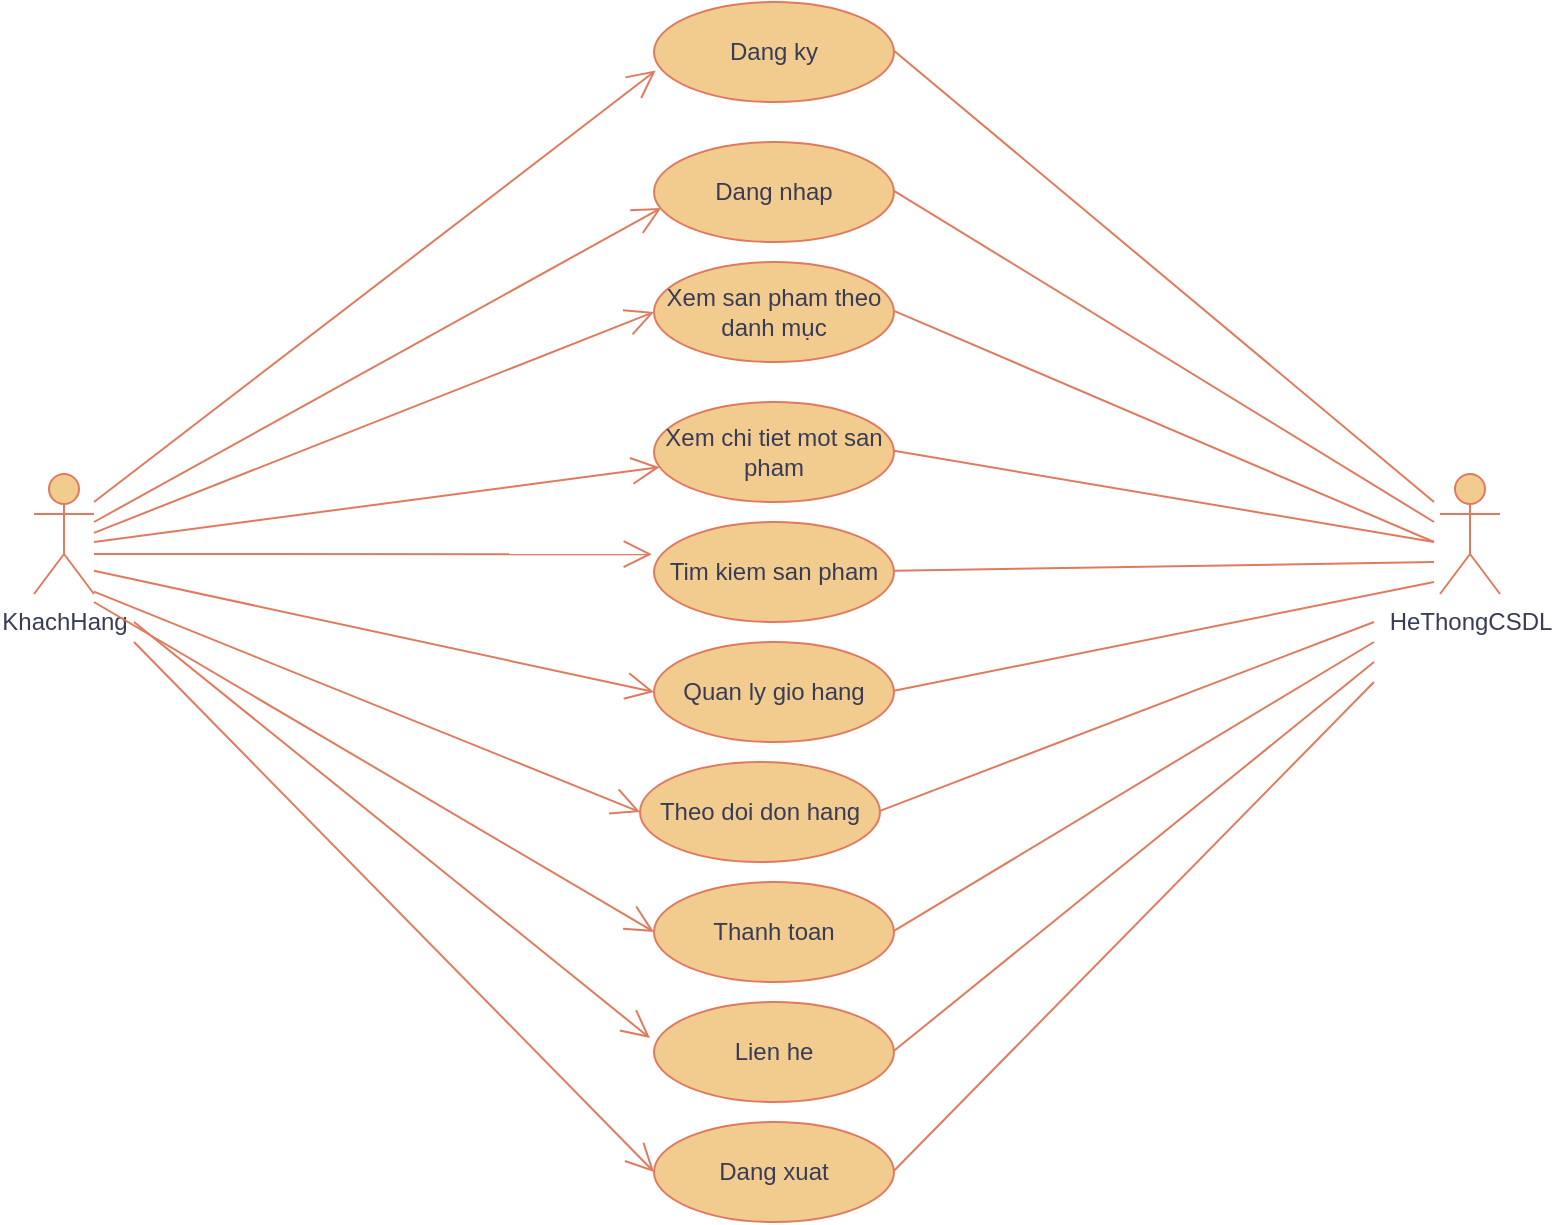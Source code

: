 <mxfile version="27.0.6">
  <diagram name="Trang-1" id="qPCSpmwevU_B9GJ8JTcX">
    <mxGraphModel grid="1" page="1" gridSize="10" guides="1" tooltips="1" connect="1" arrows="1" fold="1" pageScale="1" pageWidth="827" pageHeight="1169" math="0" shadow="0">
      <root>
        <mxCell id="0" />
        <mxCell id="1" parent="0" />
        <mxCell id="4seNNqvkDYJwsG72tz4Y-1" value="KhachHang" style="shape=umlActor;verticalLabelPosition=bottom;verticalAlign=top;html=1;outlineConnect=0;textShadow=0;labelBorderColor=none;labelBackgroundColor=none;fillColor=#F2CC8F;strokeColor=#E07A5F;fontColor=#393C56;" vertex="1" parent="1">
          <mxGeometry x="50" y="426" width="30" height="60" as="geometry" />
        </mxCell>
        <mxCell id="4seNNqvkDYJwsG72tz4Y-3" value="HeThongCSDL" style="shape=umlActor;verticalLabelPosition=bottom;verticalAlign=top;html=1;outlineConnect=0;textShadow=0;labelBorderColor=none;labelBackgroundColor=none;fillColor=#F2CC8F;strokeColor=#E07A5F;fontColor=#393C56;" vertex="1" parent="1">
          <mxGeometry x="753" y="426" width="30" height="60" as="geometry" />
        </mxCell>
        <mxCell id="4seNNqvkDYJwsG72tz4Y-4" value="Dang nhap" style="ellipse;whiteSpace=wrap;html=1;labelBackgroundColor=none;fillColor=#F2CC8F;strokeColor=#E07A5F;fontColor=#393C56;" vertex="1" parent="1">
          <mxGeometry x="360" y="260" width="120" height="50" as="geometry" />
        </mxCell>
        <mxCell id="4seNNqvkDYJwsG72tz4Y-5" value="Xem san pham theo danh mục" style="ellipse;whiteSpace=wrap;html=1;labelBackgroundColor=none;fillColor=#F2CC8F;strokeColor=#E07A5F;fontColor=#393C56;" vertex="1" parent="1">
          <mxGeometry x="360" y="320" width="120" height="50" as="geometry" />
        </mxCell>
        <mxCell id="4seNNqvkDYJwsG72tz4Y-6" value="Xem chi tiet mot san pham" style="ellipse;whiteSpace=wrap;html=1;labelBackgroundColor=none;fillColor=#F2CC8F;strokeColor=#E07A5F;fontColor=#393C56;" vertex="1" parent="1">
          <mxGeometry x="360" y="390" width="120" height="50" as="geometry" />
        </mxCell>
        <mxCell id="4seNNqvkDYJwsG72tz4Y-7" value="Tim kiem san pham" style="ellipse;whiteSpace=wrap;html=1;labelBackgroundColor=none;fillColor=#F2CC8F;strokeColor=#E07A5F;fontColor=#393C56;" vertex="1" parent="1">
          <mxGeometry x="360" y="450" width="120" height="50" as="geometry" />
        </mxCell>
        <mxCell id="4seNNqvkDYJwsG72tz4Y-8" value="Quan ly gio hang" style="ellipse;whiteSpace=wrap;html=1;labelBackgroundColor=none;fillColor=#F2CC8F;strokeColor=#E07A5F;fontColor=#393C56;" vertex="1" parent="1">
          <mxGeometry x="360" y="510" width="120" height="50" as="geometry" />
        </mxCell>
        <mxCell id="4seNNqvkDYJwsG72tz4Y-9" value="Theo doi don hang" style="ellipse;whiteSpace=wrap;html=1;labelBackgroundColor=none;fillColor=#F2CC8F;strokeColor=#E07A5F;fontColor=#393C56;" vertex="1" parent="1">
          <mxGeometry x="353" y="570" width="120" height="50" as="geometry" />
        </mxCell>
        <mxCell id="4seNNqvkDYJwsG72tz4Y-10" value="Thanh toan" style="ellipse;whiteSpace=wrap;html=1;labelBackgroundColor=none;fillColor=#F2CC8F;strokeColor=#E07A5F;fontColor=#393C56;" vertex="1" parent="1">
          <mxGeometry x="360" y="630" width="120" height="50" as="geometry" />
        </mxCell>
        <mxCell id="4seNNqvkDYJwsG72tz4Y-11" value="Lien he" style="ellipse;whiteSpace=wrap;html=1;labelBackgroundColor=none;fillColor=#F2CC8F;strokeColor=#E07A5F;fontColor=#393C56;" vertex="1" parent="1">
          <mxGeometry x="360" y="690" width="120" height="50" as="geometry" />
        </mxCell>
        <mxCell id="4seNNqvkDYJwsG72tz4Y-12" value="Dang ky" style="ellipse;whiteSpace=wrap;html=1;labelBackgroundColor=none;fillColor=#F2CC8F;strokeColor=#E07A5F;fontColor=#393C56;" vertex="1" parent="1">
          <mxGeometry x="360" y="190" width="120" height="50" as="geometry" />
        </mxCell>
        <mxCell id="4seNNqvkDYJwsG72tz4Y-52" value="Dang xuat" style="ellipse;whiteSpace=wrap;html=1;labelBackgroundColor=none;fillColor=#F2CC8F;strokeColor=#E07A5F;fontColor=#393C56;" vertex="1" parent="1">
          <mxGeometry x="360" y="750" width="120" height="50" as="geometry" />
        </mxCell>
        <mxCell id="4seNNqvkDYJwsG72tz4Y-54" value="" style="endArrow=open;endFill=1;endSize=12;html=1;rounded=0;entryX=0.007;entryY=0.685;entryDx=0;entryDy=0;entryPerimeter=0;labelBackgroundColor=none;strokeColor=#E07A5F;fontColor=default;" edge="1" parent="1" target="4seNNqvkDYJwsG72tz4Y-12">
          <mxGeometry width="160" relative="1" as="geometry">
            <mxPoint x="80" y="440" as="sourcePoint" />
            <mxPoint x="240" y="440" as="targetPoint" />
          </mxGeometry>
        </mxCell>
        <mxCell id="4seNNqvkDYJwsG72tz4Y-55" value="" style="endArrow=open;endFill=1;endSize=12;html=1;rounded=0;entryX=0.03;entryY=0.659;entryDx=0;entryDy=0;entryPerimeter=0;labelBackgroundColor=none;strokeColor=#E07A5F;fontColor=default;" edge="1" parent="1" target="4seNNqvkDYJwsG72tz4Y-4">
          <mxGeometry width="160" relative="1" as="geometry">
            <mxPoint x="80" y="450" as="sourcePoint" />
            <mxPoint x="240" y="450" as="targetPoint" />
          </mxGeometry>
        </mxCell>
        <mxCell id="4seNNqvkDYJwsG72tz4Y-56" value="" style="endArrow=open;endFill=1;endSize=12;html=1;rounded=0;entryX=0;entryY=0.5;entryDx=0;entryDy=0;labelBackgroundColor=none;strokeColor=#E07A5F;fontColor=default;" edge="1" parent="1" target="4seNNqvkDYJwsG72tz4Y-5">
          <mxGeometry width="160" relative="1" as="geometry">
            <mxPoint x="80" y="455.41" as="sourcePoint" />
            <mxPoint x="240" y="455.41" as="targetPoint" />
          </mxGeometry>
        </mxCell>
        <mxCell id="4seNNqvkDYJwsG72tz4Y-57" value="" style="endArrow=open;endFill=1;endSize=12;html=1;rounded=0;labelBackgroundColor=none;strokeColor=#E07A5F;fontColor=default;" edge="1" parent="1" target="4seNNqvkDYJwsG72tz4Y-6">
          <mxGeometry width="160" relative="1" as="geometry">
            <mxPoint x="80" y="460" as="sourcePoint" />
            <mxPoint x="240" y="460" as="targetPoint" />
          </mxGeometry>
        </mxCell>
        <mxCell id="4seNNqvkDYJwsG72tz4Y-58" value="" style="endArrow=open;endFill=1;endSize=12;html=1;rounded=0;entryX=-0.009;entryY=0.322;entryDx=0;entryDy=0;entryPerimeter=0;labelBackgroundColor=none;strokeColor=#E07A5F;fontColor=default;" edge="1" parent="1" target="4seNNqvkDYJwsG72tz4Y-7">
          <mxGeometry width="160" relative="1" as="geometry">
            <mxPoint x="80" y="466" as="sourcePoint" />
            <mxPoint x="240" y="470" as="targetPoint" />
          </mxGeometry>
        </mxCell>
        <mxCell id="4seNNqvkDYJwsG72tz4Y-59" value="" style="endArrow=open;endFill=1;endSize=12;html=1;rounded=0;entryX=0;entryY=0.5;entryDx=0;entryDy=0;labelBackgroundColor=none;strokeColor=#E07A5F;fontColor=default;" edge="1" parent="1" target="4seNNqvkDYJwsG72tz4Y-8">
          <mxGeometry width="160" relative="1" as="geometry">
            <mxPoint x="80" y="474.41" as="sourcePoint" />
            <mxPoint x="240" y="474.41" as="targetPoint" />
          </mxGeometry>
        </mxCell>
        <mxCell id="4seNNqvkDYJwsG72tz4Y-60" value="" style="endArrow=open;endFill=1;endSize=12;html=1;rounded=0;entryX=0;entryY=0.5;entryDx=0;entryDy=0;labelBackgroundColor=none;strokeColor=#E07A5F;fontColor=default;" edge="1" parent="1" target="4seNNqvkDYJwsG72tz4Y-10">
          <mxGeometry width="160" relative="1" as="geometry">
            <mxPoint x="80" y="490" as="sourcePoint" />
            <mxPoint x="240" y="490" as="targetPoint" />
          </mxGeometry>
        </mxCell>
        <mxCell id="4seNNqvkDYJwsG72tz4Y-61" value="" style="endArrow=open;endFill=1;endSize=12;html=1;rounded=0;entryX=0;entryY=0.5;entryDx=0;entryDy=0;labelBackgroundColor=none;strokeColor=#E07A5F;fontColor=default;" edge="1" parent="1" target="4seNNqvkDYJwsG72tz4Y-9">
          <mxGeometry width="160" relative="1" as="geometry">
            <mxPoint x="80" y="484.82" as="sourcePoint" />
            <mxPoint x="240" y="484.82" as="targetPoint" />
          </mxGeometry>
        </mxCell>
        <mxCell id="4seNNqvkDYJwsG72tz4Y-62" value="" style="endArrow=open;endFill=1;endSize=12;html=1;rounded=0;entryX=-0.017;entryY=0.36;entryDx=0;entryDy=0;entryPerimeter=0;labelBackgroundColor=none;strokeColor=#E07A5F;fontColor=default;" edge="1" parent="1" target="4seNNqvkDYJwsG72tz4Y-11">
          <mxGeometry width="160" relative="1" as="geometry">
            <mxPoint x="100" y="500" as="sourcePoint" />
            <mxPoint x="260" y="500" as="targetPoint" />
          </mxGeometry>
        </mxCell>
        <mxCell id="4seNNqvkDYJwsG72tz4Y-63" value="" style="endArrow=open;endFill=1;endSize=12;html=1;rounded=0;entryX=0;entryY=0.5;entryDx=0;entryDy=0;labelBackgroundColor=none;strokeColor=#E07A5F;fontColor=default;" edge="1" parent="1" target="4seNNqvkDYJwsG72tz4Y-52">
          <mxGeometry width="160" relative="1" as="geometry">
            <mxPoint x="100" y="510" as="sourcePoint" />
            <mxPoint x="260" y="510" as="targetPoint" />
          </mxGeometry>
        </mxCell>
        <mxCell id="4seNNqvkDYJwsG72tz4Y-71" value="" style="endArrow=none;html=1;rounded=0;labelBackgroundColor=none;strokeColor=#E07A5F;fontColor=default;" edge="1" parent="1">
          <mxGeometry relative="1" as="geometry">
            <mxPoint x="480" y="414.41" as="sourcePoint" />
            <mxPoint x="750" y="460" as="targetPoint" />
          </mxGeometry>
        </mxCell>
        <mxCell id="4seNNqvkDYJwsG72tz4Y-72" value="" style="endArrow=none;html=1;rounded=0;labelBackgroundColor=none;strokeColor=#E07A5F;fontColor=default;" edge="1" parent="1">
          <mxGeometry relative="1" as="geometry">
            <mxPoint x="480" y="474.41" as="sourcePoint" />
            <mxPoint x="750" y="470" as="targetPoint" />
          </mxGeometry>
        </mxCell>
        <mxCell id="4seNNqvkDYJwsG72tz4Y-73" value="" style="endArrow=none;html=1;rounded=0;labelBackgroundColor=none;strokeColor=#E07A5F;fontColor=default;" edge="1" parent="1">
          <mxGeometry relative="1" as="geometry">
            <mxPoint x="480" y="534.41" as="sourcePoint" />
            <mxPoint x="750" y="480" as="targetPoint" />
          </mxGeometry>
        </mxCell>
        <mxCell id="4seNNqvkDYJwsG72tz4Y-74" value="" style="endArrow=none;html=1;rounded=0;labelBackgroundColor=none;strokeColor=#E07A5F;fontColor=default;" edge="1" parent="1">
          <mxGeometry relative="1" as="geometry">
            <mxPoint x="473" y="594.41" as="sourcePoint" />
            <mxPoint x="720" y="500" as="targetPoint" />
          </mxGeometry>
        </mxCell>
        <mxCell id="4seNNqvkDYJwsG72tz4Y-75" value="" style="endArrow=none;html=1;rounded=0;labelBackgroundColor=none;strokeColor=#E07A5F;fontColor=default;" edge="1" parent="1">
          <mxGeometry relative="1" as="geometry">
            <mxPoint x="480" y="654.41" as="sourcePoint" />
            <mxPoint x="720" y="510" as="targetPoint" />
          </mxGeometry>
        </mxCell>
        <mxCell id="4seNNqvkDYJwsG72tz4Y-76" value="" style="endArrow=none;html=1;rounded=0;labelBackgroundColor=none;strokeColor=#E07A5F;fontColor=default;" edge="1" parent="1">
          <mxGeometry relative="1" as="geometry">
            <mxPoint x="480" y="714.41" as="sourcePoint" />
            <mxPoint x="720" y="520" as="targetPoint" />
          </mxGeometry>
        </mxCell>
        <mxCell id="4seNNqvkDYJwsG72tz4Y-77" value="" style="endArrow=none;html=1;rounded=0;labelBackgroundColor=none;strokeColor=#E07A5F;fontColor=default;" edge="1" parent="1">
          <mxGeometry relative="1" as="geometry">
            <mxPoint x="480" y="774.41" as="sourcePoint" />
            <mxPoint x="720" y="530" as="targetPoint" />
          </mxGeometry>
        </mxCell>
        <mxCell id="4seNNqvkDYJwsG72tz4Y-78" value="" style="endArrow=none;html=1;rounded=0;labelBackgroundColor=none;strokeColor=#E07A5F;fontColor=default;" edge="1" parent="1">
          <mxGeometry relative="1" as="geometry">
            <mxPoint x="480" y="344.41" as="sourcePoint" />
            <mxPoint x="750" y="460" as="targetPoint" />
          </mxGeometry>
        </mxCell>
        <mxCell id="4seNNqvkDYJwsG72tz4Y-80" value="" style="endArrow=none;html=1;rounded=0;labelBackgroundColor=none;strokeColor=#E07A5F;fontColor=default;" edge="1" parent="1">
          <mxGeometry relative="1" as="geometry">
            <mxPoint x="480" y="284.41" as="sourcePoint" />
            <mxPoint x="750" y="450" as="targetPoint" />
          </mxGeometry>
        </mxCell>
        <mxCell id="4seNNqvkDYJwsG72tz4Y-81" value="" style="endArrow=none;html=1;rounded=0;labelBackgroundColor=none;strokeColor=#E07A5F;fontColor=default;" edge="1" parent="1">
          <mxGeometry relative="1" as="geometry">
            <mxPoint x="480" y="214.41" as="sourcePoint" />
            <mxPoint x="750" y="440" as="targetPoint" />
          </mxGeometry>
        </mxCell>
      </root>
    </mxGraphModel>
  </diagram>
</mxfile>
